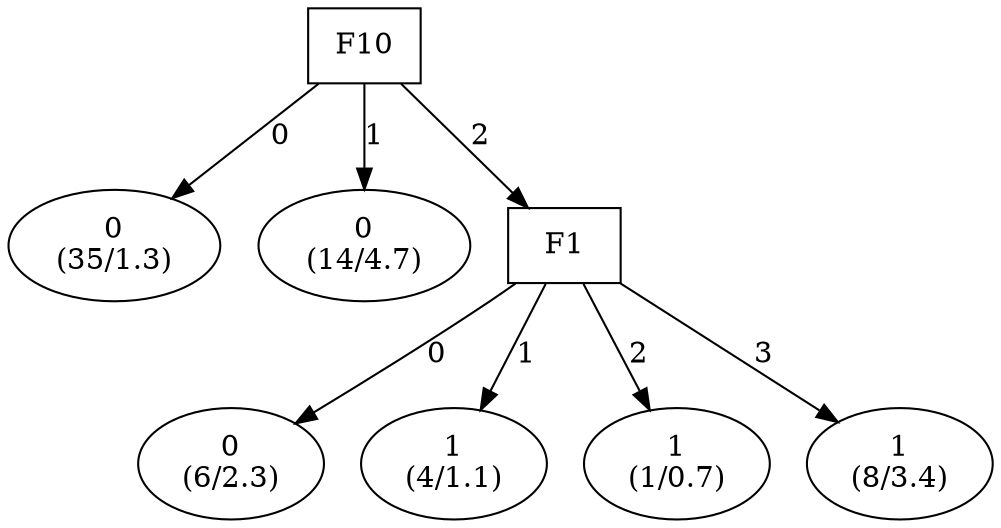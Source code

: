 digraph YaDT {
n0 [ shape=box, label="F10\n"]
n0 -> n1 [label="0"]
n1 [ shape=ellipse, label="0\n(35/1.3)"]
n0 -> n2 [label="1"]
n2 [ shape=ellipse, label="0\n(14/4.7)"]
n0 -> n3 [label="2"]
n3 [ shape=box, label="F1\n"]
n3 -> n4 [label="0"]
n4 [ shape=ellipse, label="0\n(6/2.3)"]
n3 -> n5 [label="1"]
n5 [ shape=ellipse, label="1\n(4/1.1)"]
n3 -> n6 [label="2"]
n6 [ shape=ellipse, label="1\n(1/0.7)"]
n3 -> n7 [label="3"]
n7 [ shape=ellipse, label="1\n(8/3.4)"]
}
